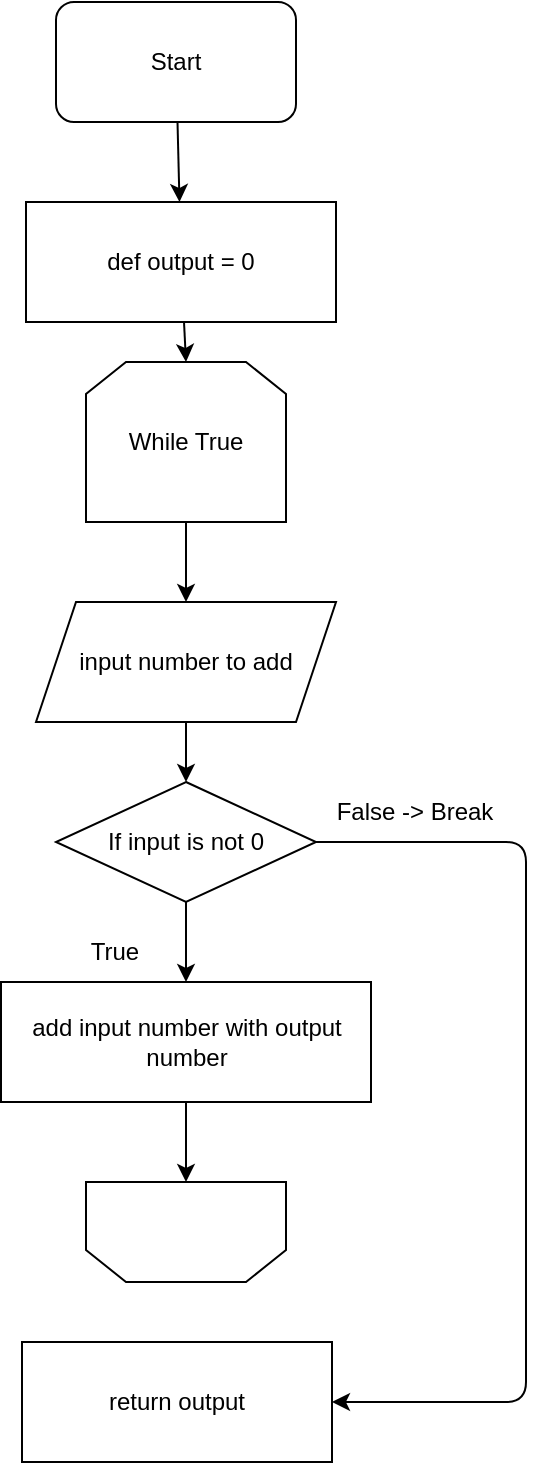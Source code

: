 <mxfile>
    <diagram id="IQ1sssSEKMG8m7nsqap6" name="Page-1">
        <mxGraphModel dx="1370" dy="572" grid="1" gridSize="10" guides="1" tooltips="1" connect="1" arrows="1" fold="1" page="1" pageScale="1" pageWidth="850" pageHeight="1100" math="0" shadow="0">
            <root>
                <mxCell id="0"/>
                <mxCell id="1" parent="0"/>
                <mxCell id="11" value="" style="edgeStyle=none;html=1;" parent="1" source="2" target="3" edge="1">
                    <mxGeometry relative="1" as="geometry"/>
                </mxCell>
                <mxCell id="2" value="Start" style="rounded=1;whiteSpace=wrap;html=1;" parent="1" vertex="1">
                    <mxGeometry x="365" y="60" width="120" height="60" as="geometry"/>
                </mxCell>
                <mxCell id="12" style="edgeStyle=none;html=1;entryX=0.5;entryY=0;entryDx=0;entryDy=0;" parent="1" source="3" target="5" edge="1">
                    <mxGeometry relative="1" as="geometry"/>
                </mxCell>
                <mxCell id="3" value="def output = 0" style="rounded=0;whiteSpace=wrap;html=1;" parent="1" vertex="1">
                    <mxGeometry x="350" y="160" width="155" height="60" as="geometry"/>
                </mxCell>
                <mxCell id="20" style="edgeStyle=none;html=1;entryX=0.5;entryY=0;entryDx=0;entryDy=0;" edge="1" parent="1" source="5" target="18">
                    <mxGeometry relative="1" as="geometry"/>
                </mxCell>
                <mxCell id="5" value="While True" style="shape=loopLimit;whiteSpace=wrap;html=1;" parent="1" vertex="1">
                    <mxGeometry x="380" y="240" width="100" height="80" as="geometry"/>
                </mxCell>
                <mxCell id="6" value="" style="shape=loopLimit;whiteSpace=wrap;html=1;rotation=-180;size=20;" parent="1" vertex="1">
                    <mxGeometry x="380" y="650" width="100" height="50" as="geometry"/>
                </mxCell>
                <mxCell id="23" value="" style="edgeStyle=none;html=1;" edge="1" parent="1" source="7" target="6">
                    <mxGeometry relative="1" as="geometry"/>
                </mxCell>
                <mxCell id="7" value="add input number with output number" style="rounded=0;whiteSpace=wrap;html=1;" parent="1" vertex="1">
                    <mxGeometry x="337.5" y="550" width="185" height="60" as="geometry"/>
                </mxCell>
                <mxCell id="10" value="return output" style="rounded=0;whiteSpace=wrap;html=1;" parent="1" vertex="1">
                    <mxGeometry x="348" y="730" width="155" height="60" as="geometry"/>
                </mxCell>
                <mxCell id="21" style="edgeStyle=none;html=1;entryX=0.5;entryY=0;entryDx=0;entryDy=0;" edge="1" parent="1" source="18" target="19">
                    <mxGeometry relative="1" as="geometry"/>
                </mxCell>
                <mxCell id="18" value="input number to add" style="shape=parallelogram;perimeter=parallelogramPerimeter;whiteSpace=wrap;html=1;fixedSize=1;" parent="1" vertex="1">
                    <mxGeometry x="355" y="360" width="150" height="60" as="geometry"/>
                </mxCell>
                <mxCell id="22" value="" style="edgeStyle=none;html=1;" edge="1" parent="1" source="19" target="7">
                    <mxGeometry relative="1" as="geometry"/>
                </mxCell>
                <mxCell id="24" style="edgeStyle=none;html=1;entryX=1;entryY=0.5;entryDx=0;entryDy=0;" edge="1" parent="1" source="19" target="10">
                    <mxGeometry relative="1" as="geometry">
                        <Array as="points">
                            <mxPoint x="600" y="480"/>
                            <mxPoint x="600" y="760"/>
                        </Array>
                    </mxGeometry>
                </mxCell>
                <mxCell id="19" value="If input is not 0" style="rhombus;whiteSpace=wrap;html=1;" vertex="1" parent="1">
                    <mxGeometry x="365" y="450" width="130" height="60" as="geometry"/>
                </mxCell>
                <mxCell id="25" value="False -&amp;gt; Break" style="text;html=1;strokeColor=none;fillColor=none;align=center;verticalAlign=middle;whiteSpace=wrap;rounded=0;" vertex="1" parent="1">
                    <mxGeometry x="495" y="450" width="98.5" height="30" as="geometry"/>
                </mxCell>
                <mxCell id="26" value="True" style="text;html=1;strokeColor=none;fillColor=none;align=center;verticalAlign=middle;whiteSpace=wrap;rounded=0;" vertex="1" parent="1">
                    <mxGeometry x="370" y="520" width="48.5" height="30" as="geometry"/>
                </mxCell>
            </root>
        </mxGraphModel>
    </diagram>
</mxfile>